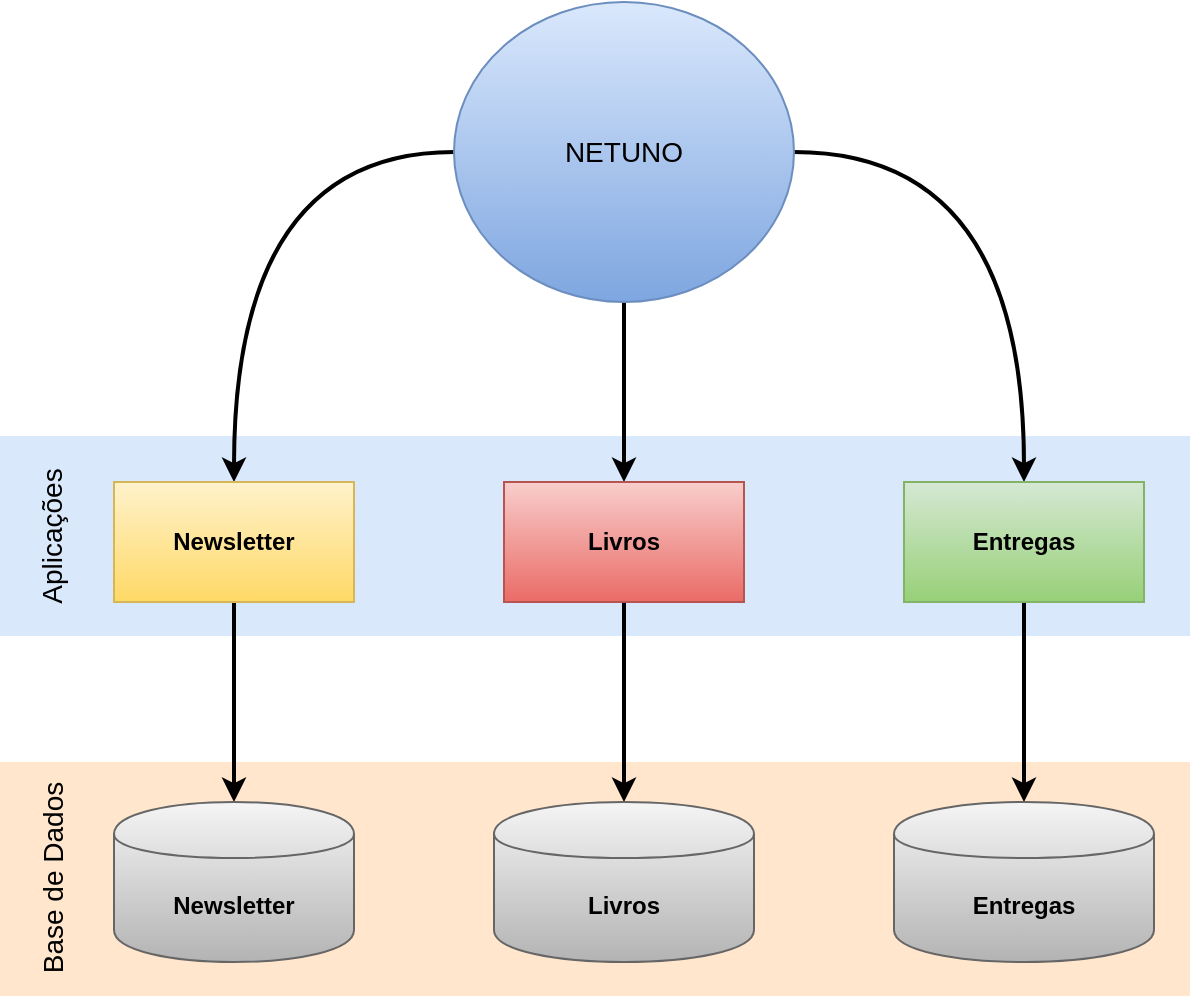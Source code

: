 <mxfile version="12.6.6" type="device"><diagram id="HB6R5zgD0-P7rRT0BH-B" name="Page-1"><mxGraphModel dx="1078" dy="682" grid="1" gridSize="10" guides="1" tooltips="1" connect="1" arrows="1" fold="1" page="1" pageScale="1" pageWidth="615" pageHeight="520" math="0" shadow="0"><root><mxCell id="0"/><mxCell id="1" parent="0"/><mxCell id="hr5GxxFkjiU96zhrUURr-30" value="" style="rounded=0;whiteSpace=wrap;html=1;strokeColor=none;fillColor=#ffe6cc;" vertex="1" parent="1"><mxGeometry x="10" y="393" width="595" height="117" as="geometry"/></mxCell><mxCell id="hr5GxxFkjiU96zhrUURr-31" value="Base de Dados" style="text;html=1;strokeColor=none;fillColor=none;align=center;verticalAlign=middle;whiteSpace=wrap;rounded=0;rotation=-90;fontStyle=0;fontSize=14;" vertex="1" parent="1"><mxGeometry x="-16.75" y="440.75" width="105.5" height="20" as="geometry"/></mxCell><mxCell id="hr5GxxFkjiU96zhrUURr-21" value="" style="rounded=0;whiteSpace=wrap;html=1;fillColor=#dae8fc;strokeColor=none;" vertex="1" parent="1"><mxGeometry x="10" y="230" width="595" height="100" as="geometry"/></mxCell><mxCell id="hr5GxxFkjiU96zhrUURr-17" style="edgeStyle=orthogonalEdgeStyle;curved=1;orthogonalLoop=1;jettySize=auto;html=1;strokeWidth=2;" edge="1" parent="1" source="hr5GxxFkjiU96zhrUURr-3" target="hr5GxxFkjiU96zhrUURr-4"><mxGeometry relative="1" as="geometry"/></mxCell><mxCell id="hr5GxxFkjiU96zhrUURr-18" style="edgeStyle=orthogonalEdgeStyle;curved=1;orthogonalLoop=1;jettySize=auto;html=1;entryX=0.5;entryY=0;entryDx=0;entryDy=0;strokeWidth=2;" edge="1" parent="1" source="hr5GxxFkjiU96zhrUURr-3" target="hr5GxxFkjiU96zhrUURr-5"><mxGeometry relative="1" as="geometry"/></mxCell><mxCell id="hr5GxxFkjiU96zhrUURr-19" style="edgeStyle=orthogonalEdgeStyle;curved=1;orthogonalLoop=1;jettySize=auto;html=1;entryX=0.5;entryY=0;entryDx=0;entryDy=0;strokeWidth=2;" edge="1" parent="1" source="hr5GxxFkjiU96zhrUURr-3" target="hr5GxxFkjiU96zhrUURr-6"><mxGeometry relative="1" as="geometry"/></mxCell><mxCell id="hr5GxxFkjiU96zhrUURr-3" value="&lt;span style=&quot;font-size: 14px;&quot;&gt;NETUNO&lt;/span&gt;" style="ellipse;whiteSpace=wrap;html=1;fillColor=#dae8fc;strokeColor=#6c8ebf;gradientColor=#7ea6e0;fontSize=14;fontStyle=0" vertex="1" parent="1"><mxGeometry x="237" y="13" width="170" height="150" as="geometry"/></mxCell><mxCell id="hr5GxxFkjiU96zhrUURr-11" style="edgeStyle=orthogonalEdgeStyle;rounded=0;orthogonalLoop=1;jettySize=auto;html=1;strokeWidth=2;" edge="1" parent="1" source="hr5GxxFkjiU96zhrUURr-4" target="hr5GxxFkjiU96zhrUURr-8"><mxGeometry relative="1" as="geometry"/></mxCell><mxCell id="hr5GxxFkjiU96zhrUURr-4" value="&lt;b&gt;Livros&lt;/b&gt;" style="rounded=0;whiteSpace=wrap;html=1;gradientColor=#ea6b66;fillColor=#f8cecc;strokeColor=#b85450;" vertex="1" parent="1"><mxGeometry x="262" y="253" width="120" height="60" as="geometry"/></mxCell><mxCell id="hr5GxxFkjiU96zhrUURr-12" style="edgeStyle=orthogonalEdgeStyle;rounded=0;orthogonalLoop=1;jettySize=auto;html=1;strokeWidth=2;" edge="1" parent="1" source="hr5GxxFkjiU96zhrUURr-5" target="hr5GxxFkjiU96zhrUURr-9"><mxGeometry relative="1" as="geometry"/></mxCell><mxCell id="hr5GxxFkjiU96zhrUURr-5" value="&lt;b&gt;Entregas&lt;/b&gt;" style="rounded=0;whiteSpace=wrap;html=1;gradientColor=#97d077;fillColor=#d5e8d4;strokeColor=#82b366;" vertex="1" parent="1"><mxGeometry x="462" y="253" width="120" height="60" as="geometry"/></mxCell><mxCell id="hr5GxxFkjiU96zhrUURr-10" style="edgeStyle=orthogonalEdgeStyle;rounded=0;orthogonalLoop=1;jettySize=auto;html=1;strokeWidth=2;" edge="1" parent="1" source="hr5GxxFkjiU96zhrUURr-6" target="hr5GxxFkjiU96zhrUURr-7"><mxGeometry relative="1" as="geometry"/></mxCell><mxCell id="hr5GxxFkjiU96zhrUURr-6" value="&lt;div&gt;&lt;b&gt;Newsletter&lt;/b&gt;&lt;br&gt;&lt;/div&gt;" style="rounded=0;whiteSpace=wrap;html=1;gradientColor=#ffd966;fillColor=#fff2cc;strokeColor=#d6b656;" vertex="1" parent="1"><mxGeometry x="67" y="253" width="120" height="60" as="geometry"/></mxCell><mxCell id="hr5GxxFkjiU96zhrUURr-7" value="&lt;div&gt;&lt;b&gt;Newsletter&lt;/b&gt;&lt;/div&gt;" style="shape=cylinder;whiteSpace=wrap;html=1;boundedLbl=1;backgroundOutline=1;gradientColor=#b3b3b3;fillColor=#f5f5f5;strokeColor=#666666;" vertex="1" parent="1"><mxGeometry x="67" y="413" width="120" height="80" as="geometry"/></mxCell><mxCell id="hr5GxxFkjiU96zhrUURr-8" value="&lt;div&gt;&lt;b&gt;Livros&lt;/b&gt;&lt;br&gt;&lt;/div&gt;" style="shape=cylinder;whiteSpace=wrap;html=1;boundedLbl=1;backgroundOutline=1;gradientColor=#b3b3b3;fillColor=#f5f5f5;strokeColor=#666666;" vertex="1" parent="1"><mxGeometry x="257" y="413" width="130" height="80" as="geometry"/></mxCell><mxCell id="hr5GxxFkjiU96zhrUURr-9" value="&lt;div&gt;&lt;b&gt;Entregas&lt;/b&gt;&lt;/div&gt;" style="shape=cylinder;whiteSpace=wrap;html=1;boundedLbl=1;backgroundOutline=1;gradientColor=#b3b3b3;fillColor=#f5f5f5;strokeColor=#666666;" vertex="1" parent="1"><mxGeometry x="457" y="413" width="130" height="80" as="geometry"/></mxCell><mxCell id="hr5GxxFkjiU96zhrUURr-25" value="Aplicações" style="text;html=1;strokeColor=none;fillColor=none;align=center;verticalAlign=middle;whiteSpace=wrap;rounded=0;rotation=-90;fontStyle=0;fontSize=14;" vertex="1" parent="1"><mxGeometry x="-9" y="270" width="90" height="20" as="geometry"/></mxCell></root></mxGraphModel></diagram></mxfile>